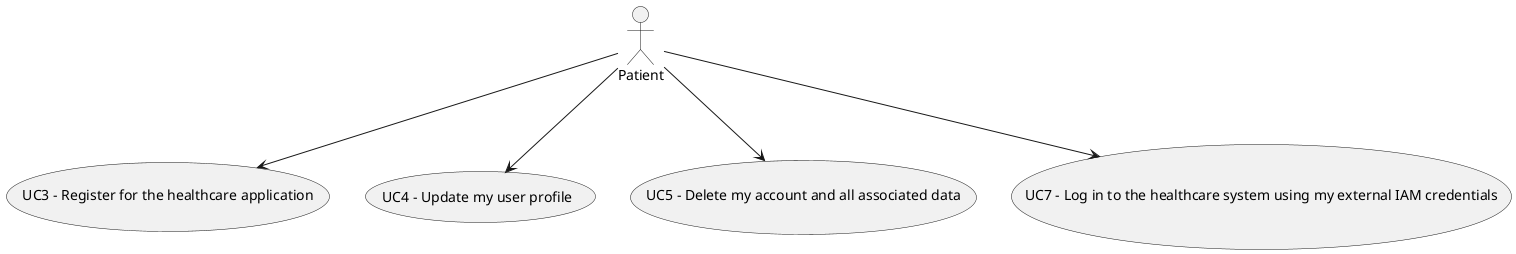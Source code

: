 @startuml

actor Patient as p

p --> (UC3 - Register for the healthcare application)
p --> (UC4 - Update my user profile)
p --> (UC5 - Delete my account and all associated data)
p --> (UC7 - Log in to the healthcare system using my external IAM credentials)


@enduml